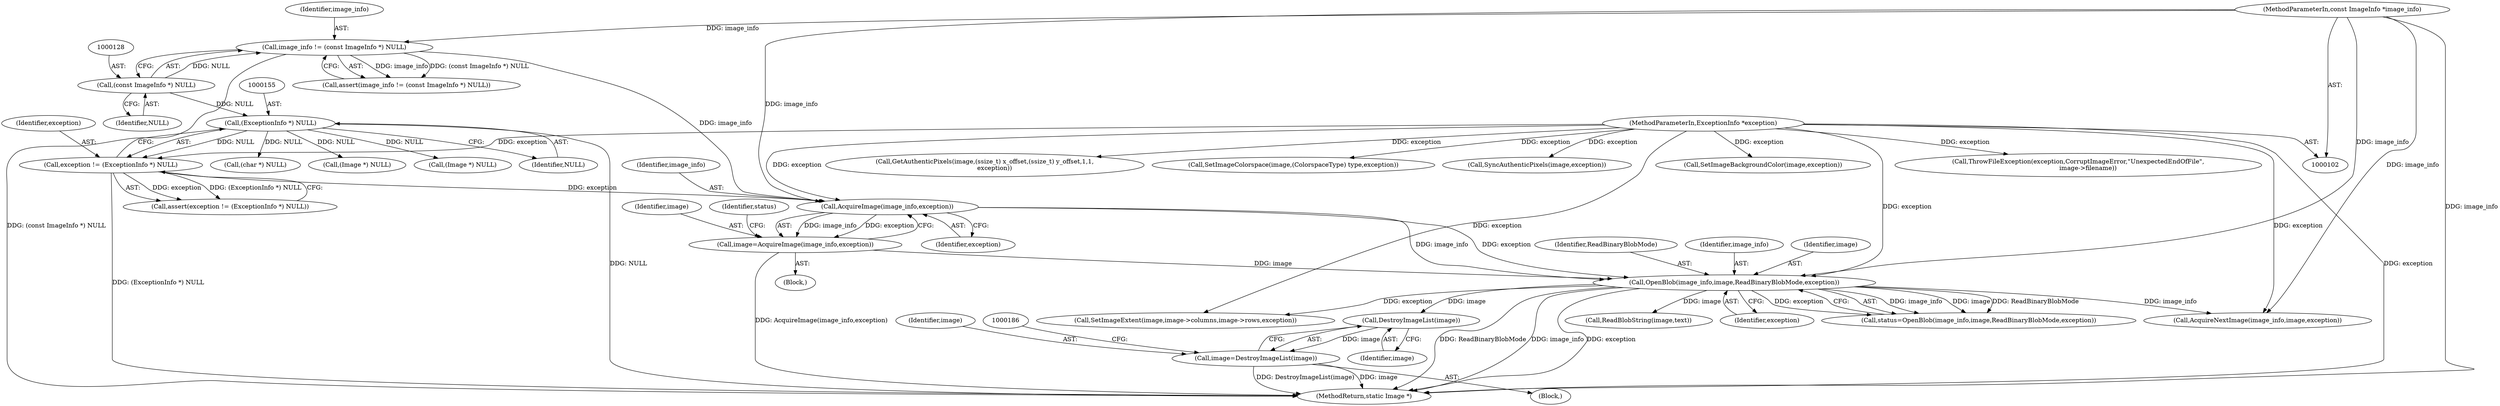 digraph "0_ImageMagick_83e0f8ffd7eeb7661b0ff83257da23d24ca7f078@pointer" {
"1000182" [label="(Call,DestroyImageList(image))"];
"1000170" [label="(Call,OpenBlob(image_info,image,ReadBinaryBlobMode,exception))"];
"1000165" [label="(Call,AcquireImage(image_info,exception))"];
"1000125" [label="(Call,image_info != (const ImageInfo *) NULL)"];
"1000103" [label="(MethodParameterIn,const ImageInfo *image_info)"];
"1000127" [label="(Call,(const ImageInfo *) NULL)"];
"1000152" [label="(Call,exception != (ExceptionInfo *) NULL)"];
"1000104" [label="(MethodParameterIn,ExceptionInfo *exception)"];
"1000154" [label="(Call,(ExceptionInfo *) NULL)"];
"1000163" [label="(Call,image=AcquireImage(image_info,exception))"];
"1000180" [label="(Call,image=DestroyImageList(image))"];
"1000154" [label="(Call,(ExceptionInfo *) NULL)"];
"1000166" [label="(Identifier,image_info)"];
"1000738" [label="(Call,SyncAuthenticPixels(image,exception))"];
"1000181" [label="(Identifier,image)"];
"1000125" [label="(Call,image_info != (const ImageInfo *) NULL)"];
"1000124" [label="(Call,assert(image_info != (const ImageInfo *) NULL))"];
"1000359" [label="(Call,SetImageBackgroundColor(image,exception))"];
"1000168" [label="(Call,status=OpenBlob(image_info,image,ReadBinaryBlobMode,exception))"];
"1000153" [label="(Identifier,exception)"];
"1000127" [label="(Call,(const ImageInfo *) NULL)"];
"1000151" [label="(Call,assert(exception != (ExceptionInfo *) NULL))"];
"1000163" [label="(Call,image=AcquireImage(image_info,exception))"];
"1000773" [label="(Call,AcquireNextImage(image_info,image,exception))"];
"1000173" [label="(Identifier,ReadBinaryBlobMode)"];
"1000105" [label="(Block,)"];
"1000171" [label="(Identifier,image_info)"];
"1000179" [label="(Block,)"];
"1000172" [label="(Identifier,image)"];
"1000126" [label="(Identifier,image_info)"];
"1000749" [label="(Call,ThrowFileException(exception,CorruptImageError,\"UnexpectedEndOfFile\",\n          image->filename))"];
"1000182" [label="(Call,DestroyImageList(image))"];
"1000183" [label="(Identifier,image)"];
"1000169" [label="(Identifier,status)"];
"1000170" [label="(Call,OpenBlob(image_info,image,ReadBinaryBlobMode,exception))"];
"1000433" [label="(Call,(char *) NULL)"];
"1000781" [label="(Call,(Image *) NULL)"];
"1000103" [label="(MethodParameterIn,const ImageInfo *image_info)"];
"1000165" [label="(Call,AcquireImage(image_info,exception))"];
"1000174" [label="(Identifier,exception)"];
"1000292" [label="(Call,SetImageExtent(image,image->columns,image->rows,exception))"];
"1000827" [label="(MethodReturn,static Image *)"];
"1000167" [label="(Identifier,exception)"];
"1000713" [label="(Call,GetAuthenticPixels(image,(ssize_t) x_offset,(ssize_t) y_offset,1,1,\n          exception))"];
"1000364" [label="(Call,SetImageColorspace(image,(ColorspaceType) type,exception))"];
"1000180" [label="(Call,image=DestroyImageList(image))"];
"1000164" [label="(Identifier,image)"];
"1000104" [label="(MethodParameterIn,ExceptionInfo *exception)"];
"1000152" [label="(Call,exception != (ExceptionInfo *) NULL)"];
"1000185" [label="(Call,(Image *) NULL)"];
"1000156" [label="(Identifier,NULL)"];
"1000197" [label="(Call,ReadBlobString(image,text))"];
"1000129" [label="(Identifier,NULL)"];
"1000182" -> "1000180"  [label="AST: "];
"1000182" -> "1000183"  [label="CFG: "];
"1000183" -> "1000182"  [label="AST: "];
"1000180" -> "1000182"  [label="CFG: "];
"1000182" -> "1000180"  [label="DDG: image"];
"1000170" -> "1000182"  [label="DDG: image"];
"1000170" -> "1000168"  [label="AST: "];
"1000170" -> "1000174"  [label="CFG: "];
"1000171" -> "1000170"  [label="AST: "];
"1000172" -> "1000170"  [label="AST: "];
"1000173" -> "1000170"  [label="AST: "];
"1000174" -> "1000170"  [label="AST: "];
"1000168" -> "1000170"  [label="CFG: "];
"1000170" -> "1000827"  [label="DDG: ReadBinaryBlobMode"];
"1000170" -> "1000827"  [label="DDG: image_info"];
"1000170" -> "1000827"  [label="DDG: exception"];
"1000170" -> "1000168"  [label="DDG: image_info"];
"1000170" -> "1000168"  [label="DDG: image"];
"1000170" -> "1000168"  [label="DDG: ReadBinaryBlobMode"];
"1000170" -> "1000168"  [label="DDG: exception"];
"1000165" -> "1000170"  [label="DDG: image_info"];
"1000165" -> "1000170"  [label="DDG: exception"];
"1000103" -> "1000170"  [label="DDG: image_info"];
"1000163" -> "1000170"  [label="DDG: image"];
"1000104" -> "1000170"  [label="DDG: exception"];
"1000170" -> "1000197"  [label="DDG: image"];
"1000170" -> "1000292"  [label="DDG: exception"];
"1000170" -> "1000773"  [label="DDG: image_info"];
"1000165" -> "1000163"  [label="AST: "];
"1000165" -> "1000167"  [label="CFG: "];
"1000166" -> "1000165"  [label="AST: "];
"1000167" -> "1000165"  [label="AST: "];
"1000163" -> "1000165"  [label="CFG: "];
"1000165" -> "1000163"  [label="DDG: image_info"];
"1000165" -> "1000163"  [label="DDG: exception"];
"1000125" -> "1000165"  [label="DDG: image_info"];
"1000103" -> "1000165"  [label="DDG: image_info"];
"1000152" -> "1000165"  [label="DDG: exception"];
"1000104" -> "1000165"  [label="DDG: exception"];
"1000125" -> "1000124"  [label="AST: "];
"1000125" -> "1000127"  [label="CFG: "];
"1000126" -> "1000125"  [label="AST: "];
"1000127" -> "1000125"  [label="AST: "];
"1000124" -> "1000125"  [label="CFG: "];
"1000125" -> "1000827"  [label="DDG: (const ImageInfo *) NULL"];
"1000125" -> "1000124"  [label="DDG: image_info"];
"1000125" -> "1000124"  [label="DDG: (const ImageInfo *) NULL"];
"1000103" -> "1000125"  [label="DDG: image_info"];
"1000127" -> "1000125"  [label="DDG: NULL"];
"1000103" -> "1000102"  [label="AST: "];
"1000103" -> "1000827"  [label="DDG: image_info"];
"1000103" -> "1000773"  [label="DDG: image_info"];
"1000127" -> "1000129"  [label="CFG: "];
"1000128" -> "1000127"  [label="AST: "];
"1000129" -> "1000127"  [label="AST: "];
"1000127" -> "1000154"  [label="DDG: NULL"];
"1000152" -> "1000151"  [label="AST: "];
"1000152" -> "1000154"  [label="CFG: "];
"1000153" -> "1000152"  [label="AST: "];
"1000154" -> "1000152"  [label="AST: "];
"1000151" -> "1000152"  [label="CFG: "];
"1000152" -> "1000827"  [label="DDG: (ExceptionInfo *) NULL"];
"1000152" -> "1000151"  [label="DDG: exception"];
"1000152" -> "1000151"  [label="DDG: (ExceptionInfo *) NULL"];
"1000104" -> "1000152"  [label="DDG: exception"];
"1000154" -> "1000152"  [label="DDG: NULL"];
"1000104" -> "1000102"  [label="AST: "];
"1000104" -> "1000827"  [label="DDG: exception"];
"1000104" -> "1000292"  [label="DDG: exception"];
"1000104" -> "1000359"  [label="DDG: exception"];
"1000104" -> "1000364"  [label="DDG: exception"];
"1000104" -> "1000713"  [label="DDG: exception"];
"1000104" -> "1000738"  [label="DDG: exception"];
"1000104" -> "1000749"  [label="DDG: exception"];
"1000104" -> "1000773"  [label="DDG: exception"];
"1000154" -> "1000156"  [label="CFG: "];
"1000155" -> "1000154"  [label="AST: "];
"1000156" -> "1000154"  [label="AST: "];
"1000154" -> "1000827"  [label="DDG: NULL"];
"1000154" -> "1000185"  [label="DDG: NULL"];
"1000154" -> "1000433"  [label="DDG: NULL"];
"1000154" -> "1000781"  [label="DDG: NULL"];
"1000163" -> "1000105"  [label="AST: "];
"1000164" -> "1000163"  [label="AST: "];
"1000169" -> "1000163"  [label="CFG: "];
"1000163" -> "1000827"  [label="DDG: AcquireImage(image_info,exception)"];
"1000180" -> "1000179"  [label="AST: "];
"1000181" -> "1000180"  [label="AST: "];
"1000186" -> "1000180"  [label="CFG: "];
"1000180" -> "1000827"  [label="DDG: DestroyImageList(image)"];
"1000180" -> "1000827"  [label="DDG: image"];
}
